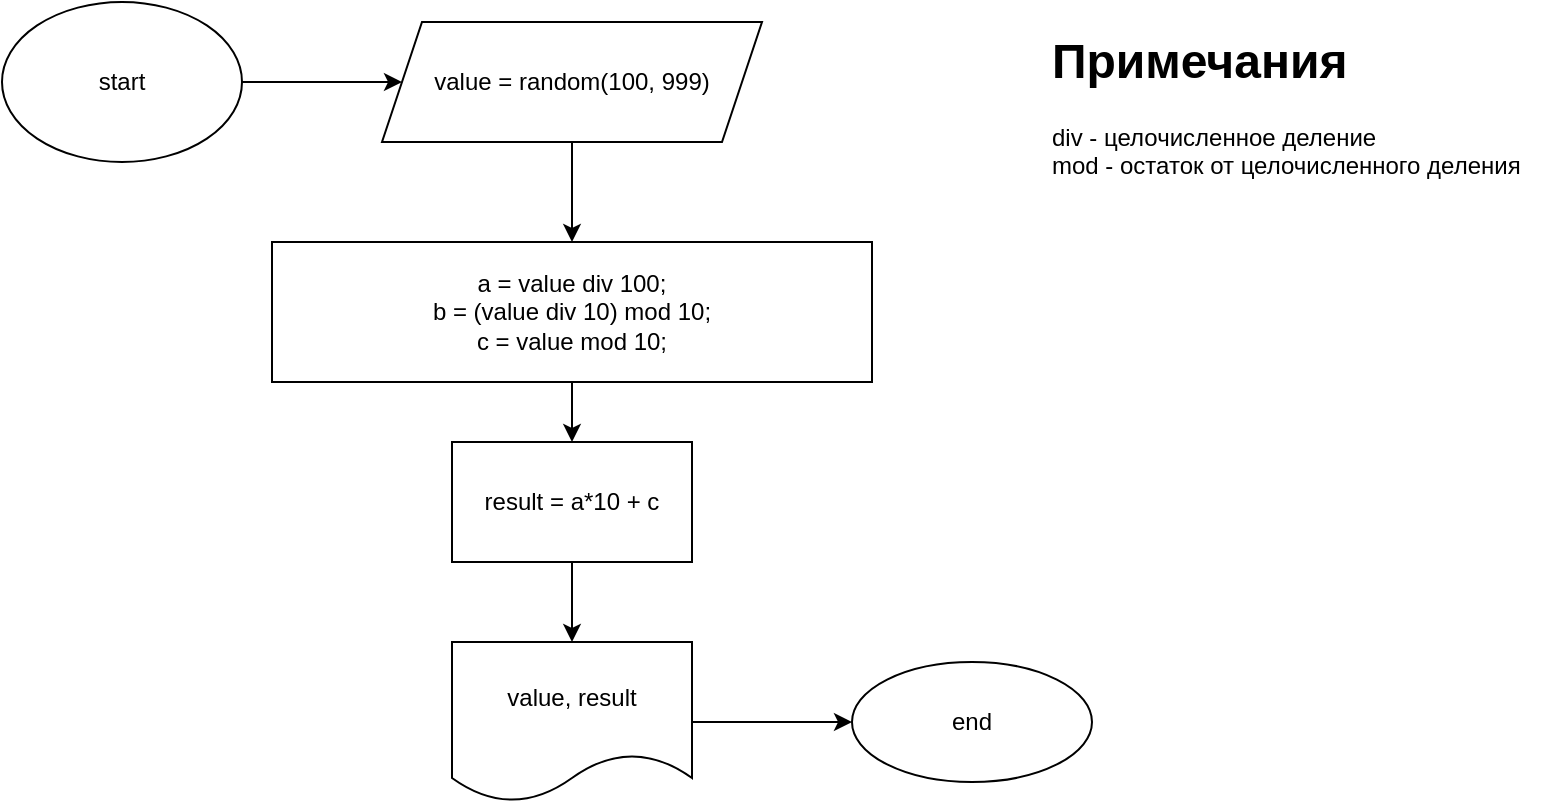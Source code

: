 <mxfile>
    <diagram id="Nv7M_YCSxwn7nzXZQr5r" name="Страница 1">
        <mxGraphModel dx="1118" dy="478" grid="1" gridSize="10" guides="1" tooltips="1" connect="1" arrows="1" fold="1" page="1" pageScale="1" pageWidth="827" pageHeight="1169" math="0" shadow="0">
            <root>
                <mxCell id="0"/>
                <mxCell id="1" parent="0"/>
                <mxCell id="4" style="edgeStyle=none;html=1;" edge="1" parent="1" source="2" target="3">
                    <mxGeometry relative="1" as="geometry"/>
                </mxCell>
                <mxCell id="2" value="start" style="ellipse;whiteSpace=wrap;html=1;" vertex="1" parent="1">
                    <mxGeometry x="40" y="30" width="120" height="80" as="geometry"/>
                </mxCell>
                <mxCell id="7" style="edgeStyle=none;html=1;" edge="1" parent="1" source="3" target="5">
                    <mxGeometry relative="1" as="geometry"/>
                </mxCell>
                <mxCell id="3" value="value = random(100, 999)" style="shape=parallelogram;perimeter=parallelogramPerimeter;whiteSpace=wrap;html=1;fixedSize=1;" vertex="1" parent="1">
                    <mxGeometry x="230" y="40" width="190" height="60" as="geometry"/>
                </mxCell>
                <mxCell id="9" style="edgeStyle=none;html=1;" edge="1" parent="1" source="5" target="8">
                    <mxGeometry relative="1" as="geometry"/>
                </mxCell>
                <mxCell id="5" value="a = value div 100;&lt;br&gt;b = (value div 10) mod 10;&lt;br&gt;c = value mod 10;" style="rounded=0;whiteSpace=wrap;html=1;" vertex="1" parent="1">
                    <mxGeometry x="175" y="150" width="300" height="70" as="geometry"/>
                </mxCell>
                <mxCell id="6" value="&lt;h1&gt;Примечания&lt;/h1&gt;&lt;div&gt;div - целочисленное деление&lt;/div&gt;&lt;div&gt;mod - остаток от целочисленного деления&lt;/div&gt;" style="text;html=1;strokeColor=none;fillColor=none;spacing=5;spacingTop=-20;whiteSpace=wrap;overflow=hidden;rounded=0;" vertex="1" parent="1">
                    <mxGeometry x="560" y="40" width="260" height="120" as="geometry"/>
                </mxCell>
                <mxCell id="13" style="edgeStyle=none;html=1;" edge="1" parent="1" source="8" target="10">
                    <mxGeometry relative="1" as="geometry"/>
                </mxCell>
                <mxCell id="8" value="result = a*10 + c" style="rounded=0;whiteSpace=wrap;html=1;" vertex="1" parent="1">
                    <mxGeometry x="265" y="250" width="120" height="60" as="geometry"/>
                </mxCell>
                <mxCell id="12" value="" style="edgeStyle=none;html=1;" edge="1" parent="1" source="10" target="11">
                    <mxGeometry relative="1" as="geometry"/>
                </mxCell>
                <mxCell id="10" value="value, result" style="shape=document;whiteSpace=wrap;html=1;boundedLbl=1;" vertex="1" parent="1">
                    <mxGeometry x="265" y="350" width="120" height="80" as="geometry"/>
                </mxCell>
                <mxCell id="11" value="end" style="ellipse;whiteSpace=wrap;html=1;" vertex="1" parent="1">
                    <mxGeometry x="465" y="360" width="120" height="60" as="geometry"/>
                </mxCell>
            </root>
        </mxGraphModel>
    </diagram>
</mxfile>